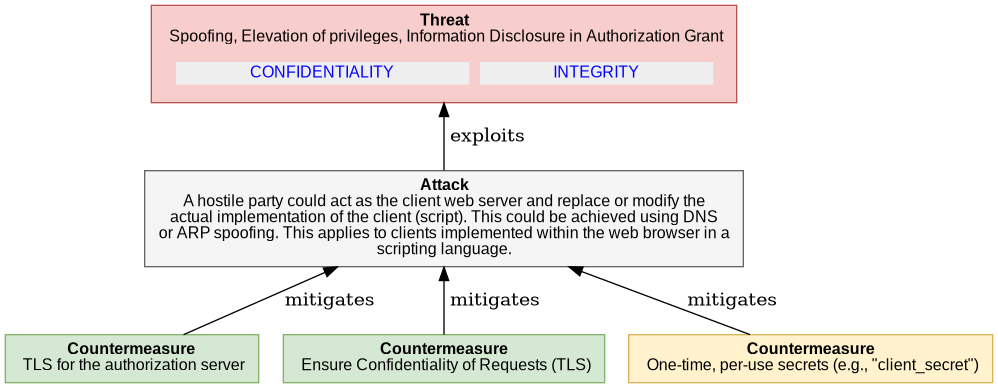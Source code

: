  

@startuml
digraph G {
rankdir="BT";
  node [shape=plaintext, fontname="Arial" fontsize="12"];
    "4_4_2_4_MANIPULATION_SCRIPTS" [ fillcolor="#F8CECC", style=filled, shape=polygon, color="#B85450"
    label= 
    <<table border="0" cellborder="0" cellspacing="0">
     <tr><td align="center"><b>Threat</b><br/> 

Spoofing, Elevation of privileges, Information Disclosure in Authorization Grant
</td></tr>
     <tr><td><table border="0" cellborder="0" cellspacing="8"><tr>
                ret += secObj.linkedImpactMDText()
     <td align="center" href="#OAuth2.CONFIDENTIALITY" bgcolor="#EEEEEE"><font color="blue">CONFIDENTIALITY</font></td>
                ret += secObj.linkedImpactMDText()
     <td align="center" href="#OAuth2.INTEGRITY" bgcolor="#EEEEEE"><font color="blue">INTEGRITY</font></td>
     </tr></table></td></tr>   
   </table>>
   ];
    
"4_4_2_4_MANIPULATION_SCRIPTS_attack" [ fillcolor="#f5f5f5", style=filled, shape=polygon, color="#666666", label =     
    <<table border="0" cellborder="0" cellspacing="0">
     <tr><td align="center"><b>Attack</b><br/>

A hostile party could act as the client web server and replace or modify the<br/>actual implementation of the client (script). This could be achieved using DNS<br/>or ARP spoofing. This applies to clients implemented within the web browser in a<br/>scripting language.
</td></tr>
   </table>>
    ]

"4_4_2_4_MANIPULATION_SCRIPTS_attack" -> "4_4_2_4_MANIPULATION_SCRIPTS"  [label = " exploits"]

    "4_4_2_4_MANIPULATION_SCRIPTS_countermeasure0" [ 
       fillcolor="#D5E8D4", style=filled, shape=polygon, color="#82B366", label =     
    <<table border="0" cellborder="0" cellspacing="0">
     <tr><td align="left"><b>Countermeasure</b><br/> 

TLS for the authorization server
</td></tr>
   </table>>
   ]

     "4_4_2_4_MANIPULATION_SCRIPTS_countermeasure0" -> "4_4_2_4_MANIPULATION_SCRIPTS_attack" [label = " mitigates"]

    "4_4_2_4_MANIPULATION_SCRIPTS_countermeasure1" [ 
       fillcolor="#D5E8D4", style=filled, shape=polygon, color="#82B366", label =     
    <<table border="0" cellborder="0" cellspacing="0">
     <tr><td align="left"><b>Countermeasure</b><br/> 

Ensure Confidentiality of Requests (TLS)
</td></tr>
   </table>>
   ]

     "4_4_2_4_MANIPULATION_SCRIPTS_countermeasure1" -> "4_4_2_4_MANIPULATION_SCRIPTS_attack" [label = " mitigates"]

    "4_4_2_4_MANIPULATION_SCRIPTS_countermeasure2" [ 
       fillcolor="#FFF2CC", style=filled, shape=polygon, color="#D6B656", label =     
    <<table border="0" cellborder="0" cellspacing="0">
     <tr><td align="left"><b>Countermeasure</b><br/> 

One-time, per-use secrets (e.g., &quot;client_secret&quot;)
</td></tr>
   </table>>
   ]

     "4_4_2_4_MANIPULATION_SCRIPTS_countermeasure2" -> "4_4_2_4_MANIPULATION_SCRIPTS_attack" [label = " mitigates"]

}
@enduml

